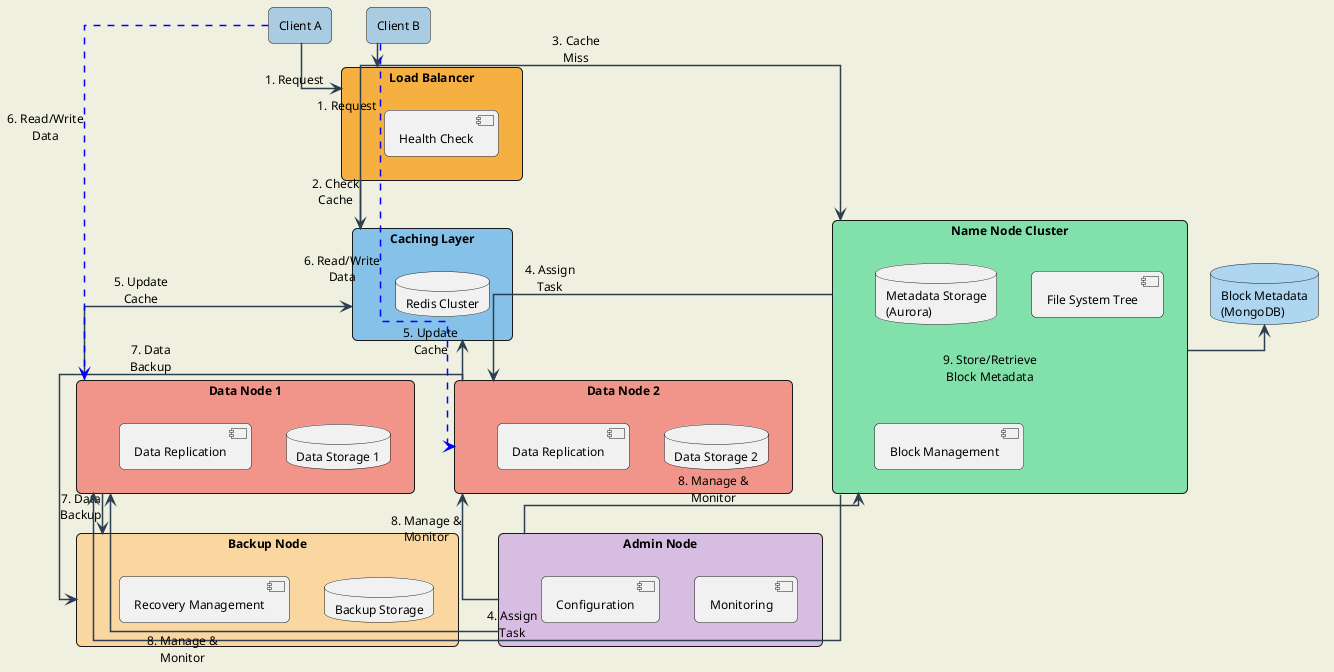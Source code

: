 @startuml Distributed File System Architecture

skinparam backgroundColor #F0F0E0
skinparam handwritten false
skinparam monochrome false
skinparam defaultFontName Arial
skinparam defaultFontSize 12
skinparam roundCorner 10
skinparam ArrowColor #2C3E50
skinparam ArrowThickness 1.5
skinparam linetype ortho

!define RECTANGLE rectangle
!define DATABASE database

' Client nodes
rectangle "Client A" as ClientA #A9CCE3
rectangle "Client B" as ClientB #A9CCE3

' Load Balancer
RECTANGLE "Load Balancer" as LB #F5B041 {
    component "Health Check" as HealthCheck
}

' Caching Layer
RECTANGLE "Caching Layer" as CacheLayer #85C1E9 {
    DATABASE "Redis Cluster" as RedisCache
}

' Name Node Cluster
RECTANGLE "Name Node Cluster" as NameNodeCluster #82E0AA {
    DATABASE "Metadata Storage\n(Aurora)" as MetadataStorage
    component "File System Tree" as FSTree
    component "Block Management" as BlockMgmt
}

' Data Nodes
RECTANGLE "Data Node 1" as DataNode1 #F1948A {
    DATABASE "Data Storage 1" as DataStorage1
    component "Data Replication" as Replication1
}

RECTANGLE "Data Node 2" as DataNode2 #F1948A {
    DATABASE "Data Storage 2" as DataStorage2
    component "Data Replication" as Replication2
}

' Admin Node
RECTANGLE "Admin Node" as AdminNode #D7BDE2 {
    component "Monitoring" as Monitoring
    component "Configuration" as Config
}

' Backup Node
RECTANGLE "Backup Node" as BackupNode #FAD7A0 {
    DATABASE "Backup Storage" as BackupStorage
    component "Recovery Management" as RecoveryMgmt
}

' Block Metadata
DATABASE "Block Metadata\n(MongoDB)" as BlockMetadataDB #AED6F1

' Layout
ClientA -[hidden]right- ClientB
ClientA -[hidden]down- LB
ClientB -[hidden]down- LB
LB -[hidden]down- CacheLayer
CacheLayer -[hidden]right- NameNodeCluster
NameNodeCluster -[hidden]right- BlockMetadataDB
DataNode1 -[hidden]right- DataNode2
DataNode1 -[hidden]down- BackupNode
DataNode2 -[hidden]down- BackupNode
AdminNode -[hidden]left- BackupNode

' Connections
ClientA -down-> LB : "1. Request"
ClientB -down-> LB : "1. Request"
LB -down-> CacheLayer : "2. Check\nCache"
CacheLayer -right-> NameNodeCluster : "3. Cache\nMiss"
NameNodeCluster -down-> DataNode1 : "4. Assign\nTask"
NameNodeCluster -down-> DataNode2 : "4. Assign\nTask"
DataNode1 -up-> CacheLayer : "5. Update\nCache"
DataNode2 -up-> CacheLayer : "5. Update\nCache"
ClientA .[#blue].> DataNode1 : "6. Read/Write\nData"
ClientB .[#blue].> DataNode2 : "6. Read/Write\nData"
DataNode1 -down-> BackupNode : "7. Data\nBackup"
DataNode2 -down-> BackupNode : "7. Data\nBackup"
AdminNode -up-> NameNodeCluster : "8. Manage &\nMonitor"
AdminNode -up-> DataNode1 : "8. Manage &\nMonitor"
AdminNode -up-> DataNode2 : "8. Manage &\nMonitor"
NameNodeCluster -right-> BlockMetadataDB : "9. Store/Retrieve\nBlock Metadata"

@enduml
